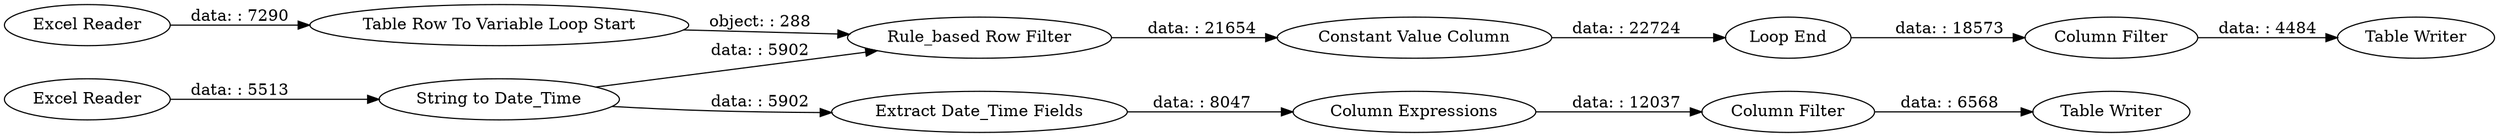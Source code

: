 digraph {
	"6551046923670267054_2" [label="Excel Reader"]
	"6551046923670267054_12" [label="Table Writer"]
	"6551046923670267054_7" [label="Table Writer"]
	"6551046923670267054_11" [label="Loop End"]
	"6551046923670267054_4" [label="Extract Date_Time Fields"]
	"6551046923670267054_1" [label="Excel Reader"]
	"6551046923670267054_6" [label="Column Filter"]
	"6551046923670267054_10" [label="Constant Value Column"]
	"6551046923670267054_5" [label="Column Expressions"]
	"6551046923670267054_13" [label="Column Filter"]
	"6551046923670267054_8" [label="Rule_based Row Filter"]
	"6551046923670267054_3" [label="String to Date_Time"]
	"6551046923670267054_9" [label="Table Row To Variable Loop Start"]
	"6551046923670267054_1" -> "6551046923670267054_3" [label="data: : 5513"]
	"6551046923670267054_2" -> "6551046923670267054_9" [label="data: : 7290"]
	"6551046923670267054_5" -> "6551046923670267054_6" [label="data: : 12037"]
	"6551046923670267054_3" -> "6551046923670267054_4" [label="data: : 5902"]
	"6551046923670267054_11" -> "6551046923670267054_13" [label="data: : 18573"]
	"6551046923670267054_6" -> "6551046923670267054_7" [label="data: : 6568"]
	"6551046923670267054_8" -> "6551046923670267054_10" [label="data: : 21654"]
	"6551046923670267054_13" -> "6551046923670267054_12" [label="data: : 4484"]
	"6551046923670267054_4" -> "6551046923670267054_5" [label="data: : 8047"]
	"6551046923670267054_9" -> "6551046923670267054_8" [label="object: : 288"]
	"6551046923670267054_10" -> "6551046923670267054_11" [label="data: : 22724"]
	"6551046923670267054_3" -> "6551046923670267054_8" [label="data: : 5902"]
	rankdir=LR
}
